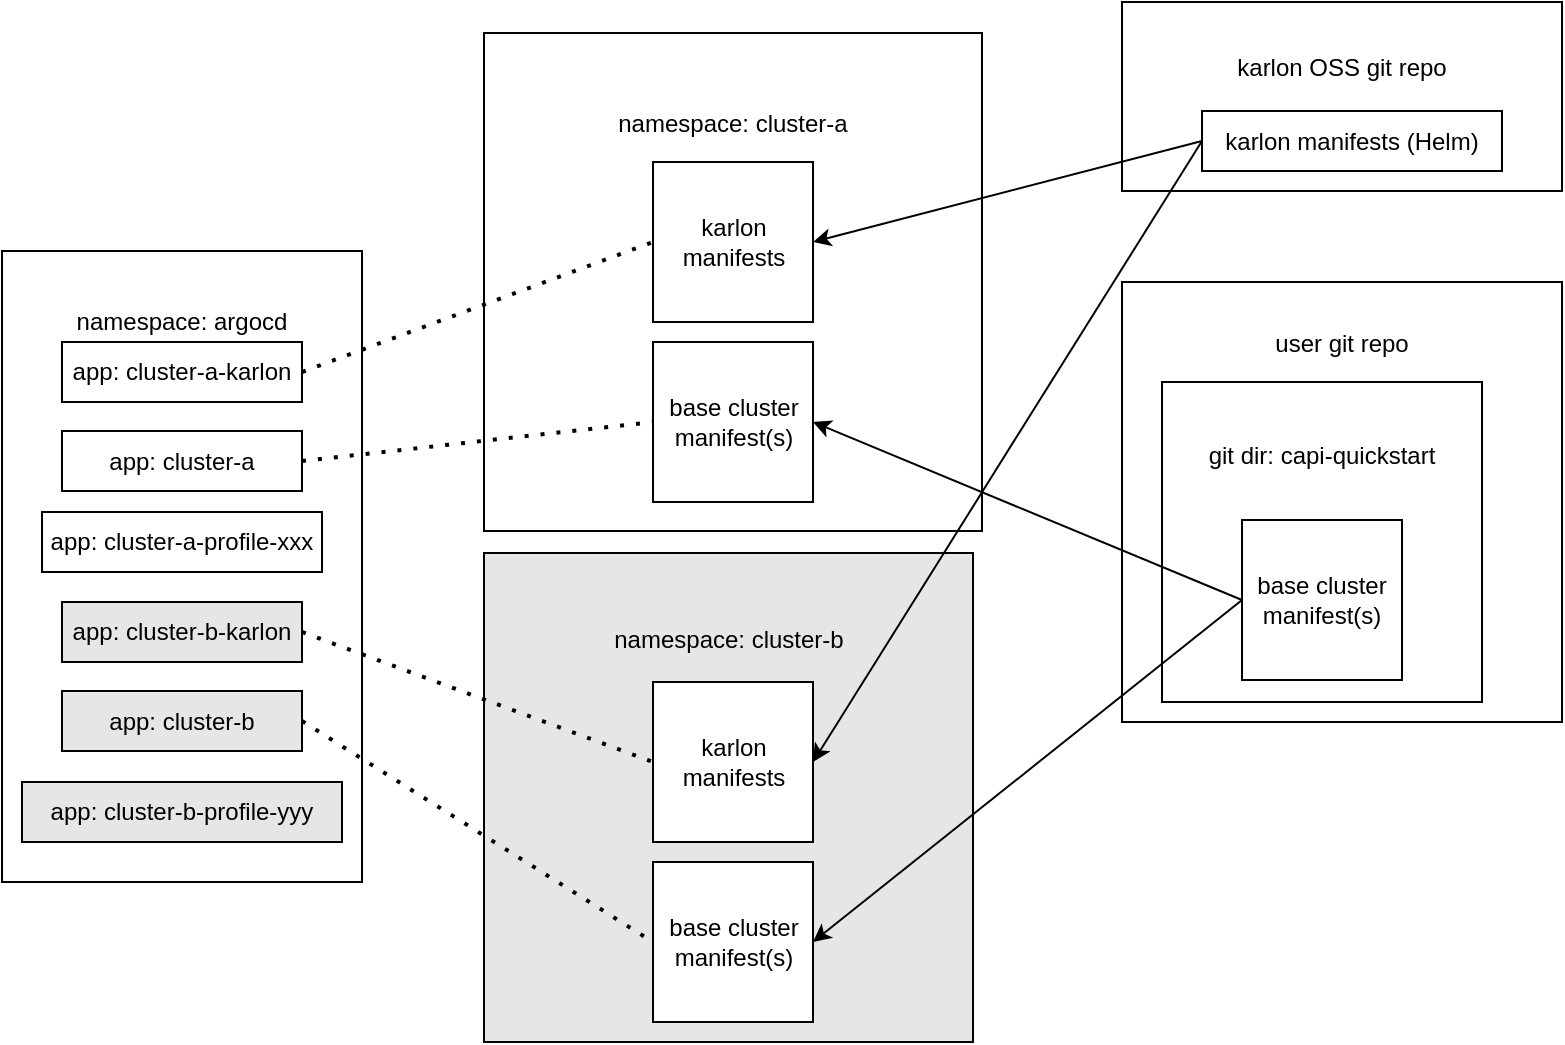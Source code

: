 <mxfile version="15.5.4" type="embed"><diagram id="fHRIVjpjciXX22CaL3zA" name="Page-1"><mxGraphModel dx="904" dy="615" grid="1" gridSize="10" guides="1" tooltips="1" connect="1" arrows="1" fold="1" page="1" pageScale="1" pageWidth="850" pageHeight="1100" math="0" shadow="0"><root><mxCell id="0"/><mxCell id="1" parent="0"/><mxCell id="2" value="namespace: argocd&lt;br&gt;&lt;br&gt;&lt;br&gt;&lt;br&gt;&lt;br&gt;&lt;br&gt;&lt;br&gt;&lt;br&gt;&lt;br&gt;&lt;br&gt;&lt;br&gt;&lt;br&gt;&lt;br&gt;&lt;br&gt;&lt;br&gt;&lt;br&gt;&lt;br&gt;&lt;br&gt;" style="rounded=0;whiteSpace=wrap;html=1;" vertex="1" parent="1"><mxGeometry x="60" y="164.5" width="180" height="315.5" as="geometry"/></mxCell><mxCell id="8Fxe8tPkUlVjY57YBqE0-7" value="&lt;div&gt;user git repo&lt;/div&gt;&lt;div&gt;&lt;br&gt;&lt;/div&gt;&lt;div&gt;&lt;br&gt;&lt;/div&gt;&lt;div&gt;&lt;br&gt;&lt;/div&gt;&lt;div&gt;&lt;br&gt;&lt;/div&gt;&lt;div&gt;&lt;br&gt;&lt;/div&gt;&lt;div&gt;&lt;br&gt;&lt;/div&gt;&lt;div&gt;&lt;br&gt;&lt;/div&gt;&lt;br&gt;&lt;br&gt;&lt;br&gt;&lt;br&gt;" style="whiteSpace=wrap;html=1;aspect=fixed;" parent="1" vertex="1"><mxGeometry x="620" y="180" width="220" height="220" as="geometry"/></mxCell><mxCell id="8Fxe8tPkUlVjY57YBqE0-2" value="git dir: capi-quickstart&lt;br&gt;&lt;br&gt;&lt;br&gt;&lt;br&gt;&lt;br&gt;&lt;br&gt;&lt;br&gt;" style="whiteSpace=wrap;html=1;aspect=fixed;" parent="1" vertex="1"><mxGeometry x="640" y="230" width="160" height="160" as="geometry"/></mxCell><mxCell id="8Fxe8tPkUlVjY57YBqE0-1" value="base cluster manifest(s)" style="whiteSpace=wrap;html=1;aspect=fixed;" parent="1" vertex="1"><mxGeometry x="680" y="299" width="80" height="80" as="geometry"/></mxCell><mxCell id="8Fxe8tPkUlVjY57YBqE0-3" value="&lt;div&gt;namespace: cluster-a&lt;/div&gt;&lt;div&gt;&lt;br&gt;&lt;/div&gt;&lt;div&gt;&lt;br&gt;&lt;/div&gt;&lt;div&gt;&lt;br&gt;&lt;/div&gt;&lt;div&gt;&lt;br&gt;&lt;/div&gt;&lt;div&gt;&lt;br&gt;&lt;/div&gt;&lt;div&gt;&lt;br&gt;&lt;/div&gt;&lt;br&gt;&lt;br&gt;&lt;br&gt;&lt;br&gt;&lt;br&gt;" style="whiteSpace=wrap;html=1;aspect=fixed;" parent="1" vertex="1"><mxGeometry x="301" y="55.5" width="249" height="249" as="geometry"/></mxCell><mxCell id="8Fxe8tPkUlVjY57YBqE0-4" value="karlon manifests" style="whiteSpace=wrap;html=1;aspect=fixed;" parent="1" vertex="1"><mxGeometry x="385.5" y="120" width="80" height="80" as="geometry"/></mxCell><mxCell id="8Fxe8tPkUlVjY57YBqE0-6" value="base cluster manifest(s)" style="whiteSpace=wrap;html=1;aspect=fixed;" parent="1" vertex="1"><mxGeometry x="385.5" y="210" width="80" height="80" as="geometry"/></mxCell><mxCell id="8Fxe8tPkUlVjY57YBqE0-9" value="&lt;div&gt;namespace: cluster-b&lt;/div&gt;&lt;div&gt;&lt;br&gt;&lt;/div&gt;&lt;div&gt;&lt;br&gt;&lt;/div&gt;&lt;div&gt;&lt;br&gt;&lt;/div&gt;&lt;div&gt;&lt;br&gt;&lt;/div&gt;&lt;div&gt;&lt;br&gt;&lt;/div&gt;&lt;div&gt;&lt;br&gt;&lt;/div&gt;&lt;div&gt;&lt;br&gt;&lt;/div&gt;&lt;br&gt;&lt;br&gt;&lt;br&gt;&lt;br&gt;" style="whiteSpace=wrap;html=1;aspect=fixed;fillColor=#E6E6E6;" parent="1" vertex="1"><mxGeometry x="301" y="315.5" width="244.5" height="244.5" as="geometry"/></mxCell><mxCell id="8Fxe8tPkUlVjY57YBqE0-10" value="karlon manifests" style="whiteSpace=wrap;html=1;aspect=fixed;" parent="1" vertex="1"><mxGeometry x="385.5" y="380" width="80" height="80" as="geometry"/></mxCell><mxCell id="8Fxe8tPkUlVjY57YBqE0-11" value="base cluster manifest(s)" style="whiteSpace=wrap;html=1;aspect=fixed;" parent="1" vertex="1"><mxGeometry x="385.5" y="470" width="80" height="80" as="geometry"/></mxCell><mxCell id="8Fxe8tPkUlVjY57YBqE0-12" value="" style="endArrow=classic;html=1;rounded=0;exitX=0;exitY=0.5;exitDx=0;exitDy=0;entryX=1;entryY=0.5;entryDx=0;entryDy=0;" parent="1" source="8Fxe8tPkUlVjY57YBqE0-1" target="8Fxe8tPkUlVjY57YBqE0-6" edge="1"><mxGeometry width="50" height="50" relative="1" as="geometry"><mxPoint x="430" y="360" as="sourcePoint"/><mxPoint x="590" y="260" as="targetPoint"/></mxGeometry></mxCell><mxCell id="8Fxe8tPkUlVjY57YBqE0-13" value="" style="endArrow=classic;html=1;rounded=0;exitX=0;exitY=0.5;exitDx=0;exitDy=0;entryX=1;entryY=0.5;entryDx=0;entryDy=0;" parent="1" source="8Fxe8tPkUlVjY57YBqE0-1" target="8Fxe8tPkUlVjY57YBqE0-11" edge="1"><mxGeometry width="50" height="50" relative="1" as="geometry"><mxPoint x="690" y="349" as="sourcePoint"/><mxPoint x="450" y="265.5" as="targetPoint"/></mxGeometry></mxCell><mxCell id="8Fxe8tPkUlVjY57YBqE0-17" value="app: cluster-a" style="rounded=0;whiteSpace=wrap;html=1;" parent="1" vertex="1"><mxGeometry x="90" y="254.5" width="120" height="30" as="geometry"/></mxCell><mxCell id="8Fxe8tPkUlVjY57YBqE0-18" value="app: cluster-a-karlon" style="rounded=0;whiteSpace=wrap;html=1;" parent="1" vertex="1"><mxGeometry x="90" y="210" width="120" height="30" as="geometry"/></mxCell><mxCell id="8Fxe8tPkUlVjY57YBqE0-19" value="app: cluster-b" style="rounded=0;whiteSpace=wrap;html=1;fillColor=#E6E6E6;" parent="1" vertex="1"><mxGeometry x="90" y="384.5" width="120" height="30" as="geometry"/></mxCell><mxCell id="8Fxe8tPkUlVjY57YBqE0-20" value="app: cluster-b-karlon" style="rounded=0;whiteSpace=wrap;html=1;fillColor=#E6E6E6;" parent="1" vertex="1"><mxGeometry x="90" y="340" width="120" height="30" as="geometry"/></mxCell><mxCell id="8Fxe8tPkUlVjY57YBqE0-26" value="&lt;div&gt;karlon OSS git repo&lt;/div&gt;&lt;div&gt;&lt;br&gt;&lt;/div&gt;&lt;div&gt;&lt;br&gt;&lt;/div&gt;" style="rounded=0;whiteSpace=wrap;html=1;" parent="1" vertex="1"><mxGeometry x="620" y="40" width="220" height="94.5" as="geometry"/></mxCell><mxCell id="8Fxe8tPkUlVjY57YBqE0-27" value="karlon manifests (Helm)" style="rounded=0;whiteSpace=wrap;html=1;" parent="1" vertex="1"><mxGeometry x="660" y="94.5" width="150" height="30" as="geometry"/></mxCell><mxCell id="8Fxe8tPkUlVjY57YBqE0-28" value="" style="endArrow=none;dashed=1;html=1;dashPattern=1 3;strokeWidth=2;rounded=0;exitX=1;exitY=0.5;exitDx=0;exitDy=0;entryX=0;entryY=0.5;entryDx=0;entryDy=0;" parent="1" source="8Fxe8tPkUlVjY57YBqE0-18" target="8Fxe8tPkUlVjY57YBqE0-4" edge="1"><mxGeometry width="50" height="50" relative="1" as="geometry"><mxPoint x="430" y="330" as="sourcePoint"/><mxPoint x="480" y="280" as="targetPoint"/></mxGeometry></mxCell><mxCell id="8Fxe8tPkUlVjY57YBqE0-29" value="" style="endArrow=none;dashed=1;html=1;dashPattern=1 3;strokeWidth=2;rounded=0;entryX=0;entryY=0.5;entryDx=0;entryDy=0;exitX=1;exitY=0.5;exitDx=0;exitDy=0;" parent="1" source="8Fxe8tPkUlVjY57YBqE0-17" target="8Fxe8tPkUlVjY57YBqE0-6" edge="1"><mxGeometry width="50" height="50" relative="1" as="geometry"><mxPoint x="220" y="250.5" as="sourcePoint"/><mxPoint x="370" y="175.5" as="targetPoint"/></mxGeometry></mxCell><mxCell id="8Fxe8tPkUlVjY57YBqE0-30" value="" style="endArrow=none;dashed=1;html=1;dashPattern=1 3;strokeWidth=2;rounded=0;entryX=0;entryY=0.5;entryDx=0;entryDy=0;exitX=1;exitY=0.5;exitDx=0;exitDy=0;" parent="1" source="8Fxe8tPkUlVjY57YBqE0-20" target="8Fxe8tPkUlVjY57YBqE0-10" edge="1"><mxGeometry width="50" height="50" relative="1" as="geometry"><mxPoint x="230" y="260.5" as="sourcePoint"/><mxPoint x="380" y="185.5" as="targetPoint"/></mxGeometry></mxCell><mxCell id="8Fxe8tPkUlVjY57YBqE0-31" value="" style="endArrow=none;dashed=1;html=1;dashPattern=1 3;strokeWidth=2;rounded=0;exitX=1;exitY=0.5;exitDx=0;exitDy=0;entryX=0;entryY=0.5;entryDx=0;entryDy=0;" parent="1" source="8Fxe8tPkUlVjY57YBqE0-19" target="8Fxe8tPkUlVjY57YBqE0-11" edge="1"><mxGeometry width="50" height="50" relative="1" as="geometry"><mxPoint x="240" y="270.5" as="sourcePoint"/><mxPoint x="390" y="195.5" as="targetPoint"/></mxGeometry></mxCell><mxCell id="8Fxe8tPkUlVjY57YBqE0-32" value="" style="endArrow=classic;html=1;rounded=0;entryX=1;entryY=0.5;entryDx=0;entryDy=0;exitX=0;exitY=0.5;exitDx=0;exitDy=0;" parent="1" source="8Fxe8tPkUlVjY57YBqE0-27" target="8Fxe8tPkUlVjY57YBqE0-4" edge="1"><mxGeometry width="50" height="50" relative="1" as="geometry"><mxPoint x="690" y="349" as="sourcePoint"/><mxPoint x="450" y="265.5" as="targetPoint"/></mxGeometry></mxCell><mxCell id="8Fxe8tPkUlVjY57YBqE0-33" value="" style="endArrow=classic;html=1;rounded=0;entryX=1;entryY=0.5;entryDx=0;entryDy=0;exitX=0;exitY=0.5;exitDx=0;exitDy=0;" parent="1" source="8Fxe8tPkUlVjY57YBqE0-27" target="8Fxe8tPkUlVjY57YBqE0-10" edge="1"><mxGeometry width="50" height="50" relative="1" as="geometry"><mxPoint x="660" y="130" as="sourcePoint"/><mxPoint x="460" y="275.5" as="targetPoint"/></mxGeometry></mxCell><mxCell id="3" value="app: cluster-a-profile-xxx" style="rounded=0;whiteSpace=wrap;html=1;" vertex="1" parent="1"><mxGeometry x="80" y="295" width="140" height="30" as="geometry"/></mxCell><mxCell id="5" value="app: cluster-b-profile-yyy" style="rounded=0;whiteSpace=wrap;html=1;fillColor=#E6E6E6;" vertex="1" parent="1"><mxGeometry x="70" y="430" width="160" height="30" as="geometry"/></mxCell></root></mxGraphModel></diagram></mxfile>